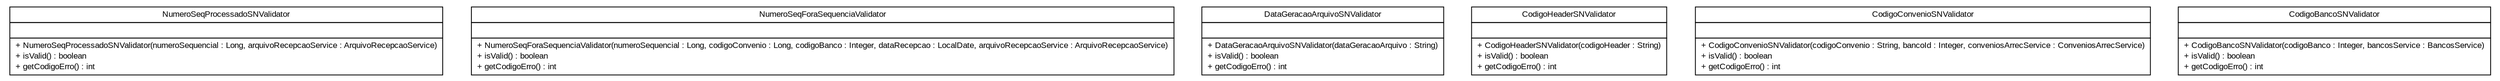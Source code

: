 #!/usr/local/bin/dot
#
# Class diagram 
# Generated by UMLGraph version R5_6 (http://www.umlgraph.org/)
#

digraph G {
	edge [fontname="arial",fontsize=10,labelfontname="arial",labelfontsize=10];
	node [fontname="arial",fontsize=10,shape=plaintext];
	nodesep=0.25;
	ranksep=0.5;
	// br.gov.to.sefaz.arr.processamento.validation.validator.header.simplesnacional.NumeroSeqProcessadoSNValidator
	c162875 [label=<<table title="br.gov.to.sefaz.arr.processamento.validation.validator.header.simplesnacional.NumeroSeqProcessadoSNValidator" border="0" cellborder="1" cellspacing="0" cellpadding="2" port="p" href="./NumeroSeqProcessadoSNValidator.html">
		<tr><td><table border="0" cellspacing="0" cellpadding="1">
<tr><td align="center" balign="center"> NumeroSeqProcessadoSNValidator </td></tr>
		</table></td></tr>
		<tr><td><table border="0" cellspacing="0" cellpadding="1">
<tr><td align="left" balign="left">  </td></tr>
		</table></td></tr>
		<tr><td><table border="0" cellspacing="0" cellpadding="1">
<tr><td align="left" balign="left"> + NumeroSeqProcessadoSNValidator(numeroSequencial : Long, arquivoRecepcaoService : ArquivoRecepcaoService) </td></tr>
<tr><td align="left" balign="left"> + isValid() : boolean </td></tr>
<tr><td align="left" balign="left"> + getCodigoErro() : int </td></tr>
		</table></td></tr>
		</table>>, URL="./NumeroSeqProcessadoSNValidator.html", fontname="arial", fontcolor="black", fontsize=10.0];
	// br.gov.to.sefaz.arr.processamento.validation.validator.header.simplesnacional.NumeroSeqForaSequenciaValidator
	c162876 [label=<<table title="br.gov.to.sefaz.arr.processamento.validation.validator.header.simplesnacional.NumeroSeqForaSequenciaValidator" border="0" cellborder="1" cellspacing="0" cellpadding="2" port="p" href="./NumeroSeqForaSequenciaValidator.html">
		<tr><td><table border="0" cellspacing="0" cellpadding="1">
<tr><td align="center" balign="center"> NumeroSeqForaSequenciaValidator </td></tr>
		</table></td></tr>
		<tr><td><table border="0" cellspacing="0" cellpadding="1">
<tr><td align="left" balign="left">  </td></tr>
		</table></td></tr>
		<tr><td><table border="0" cellspacing="0" cellpadding="1">
<tr><td align="left" balign="left"> + NumeroSeqForaSequenciaValidator(numeroSequencial : Long, codigoConvenio : Long, codigoBanco : Integer, dataRecepcao : LocalDate, arquivoRecepcaoService : ArquivoRecepcaoService) </td></tr>
<tr><td align="left" balign="left"> + isValid() : boolean </td></tr>
<tr><td align="left" balign="left"> + getCodigoErro() : int </td></tr>
		</table></td></tr>
		</table>>, URL="./NumeroSeqForaSequenciaValidator.html", fontname="arial", fontcolor="black", fontsize=10.0];
	// br.gov.to.sefaz.arr.processamento.validation.validator.header.simplesnacional.DataGeracaoArquivoSNValidator
	c162877 [label=<<table title="br.gov.to.sefaz.arr.processamento.validation.validator.header.simplesnacional.DataGeracaoArquivoSNValidator" border="0" cellborder="1" cellspacing="0" cellpadding="2" port="p" href="./DataGeracaoArquivoSNValidator.html">
		<tr><td><table border="0" cellspacing="0" cellpadding="1">
<tr><td align="center" balign="center"> DataGeracaoArquivoSNValidator </td></tr>
		</table></td></tr>
		<tr><td><table border="0" cellspacing="0" cellpadding="1">
<tr><td align="left" balign="left">  </td></tr>
		</table></td></tr>
		<tr><td><table border="0" cellspacing="0" cellpadding="1">
<tr><td align="left" balign="left"> + DataGeracaoArquivoSNValidator(dataGeracaoArquivo : String) </td></tr>
<tr><td align="left" balign="left"> + isValid() : boolean </td></tr>
<tr><td align="left" balign="left"> + getCodigoErro() : int </td></tr>
		</table></td></tr>
		</table>>, URL="./DataGeracaoArquivoSNValidator.html", fontname="arial", fontcolor="black", fontsize=10.0];
	// br.gov.to.sefaz.arr.processamento.validation.validator.header.simplesnacional.CodigoHeaderSNValidator
	c162878 [label=<<table title="br.gov.to.sefaz.arr.processamento.validation.validator.header.simplesnacional.CodigoHeaderSNValidator" border="0" cellborder="1" cellspacing="0" cellpadding="2" port="p" href="./CodigoHeaderSNValidator.html">
		<tr><td><table border="0" cellspacing="0" cellpadding="1">
<tr><td align="center" balign="center"> CodigoHeaderSNValidator </td></tr>
		</table></td></tr>
		<tr><td><table border="0" cellspacing="0" cellpadding="1">
<tr><td align="left" balign="left">  </td></tr>
		</table></td></tr>
		<tr><td><table border="0" cellspacing="0" cellpadding="1">
<tr><td align="left" balign="left"> + CodigoHeaderSNValidator(codigoHeader : String) </td></tr>
<tr><td align="left" balign="left"> + isValid() : boolean </td></tr>
<tr><td align="left" balign="left"> + getCodigoErro() : int </td></tr>
		</table></td></tr>
		</table>>, URL="./CodigoHeaderSNValidator.html", fontname="arial", fontcolor="black", fontsize=10.0];
	// br.gov.to.sefaz.arr.processamento.validation.validator.header.simplesnacional.CodigoConvenioSNValidator
	c162879 [label=<<table title="br.gov.to.sefaz.arr.processamento.validation.validator.header.simplesnacional.CodigoConvenioSNValidator" border="0" cellborder="1" cellspacing="0" cellpadding="2" port="p" href="./CodigoConvenioSNValidator.html">
		<tr><td><table border="0" cellspacing="0" cellpadding="1">
<tr><td align="center" balign="center"> CodigoConvenioSNValidator </td></tr>
		</table></td></tr>
		<tr><td><table border="0" cellspacing="0" cellpadding="1">
<tr><td align="left" balign="left">  </td></tr>
		</table></td></tr>
		<tr><td><table border="0" cellspacing="0" cellpadding="1">
<tr><td align="left" balign="left"> + CodigoConvenioSNValidator(codigoConvenio : String, bancoId : Integer, conveniosArrecService : ConveniosArrecService) </td></tr>
<tr><td align="left" balign="left"> + isValid() : boolean </td></tr>
<tr><td align="left" balign="left"> + getCodigoErro() : int </td></tr>
		</table></td></tr>
		</table>>, URL="./CodigoConvenioSNValidator.html", fontname="arial", fontcolor="black", fontsize=10.0];
	// br.gov.to.sefaz.arr.processamento.validation.validator.header.simplesnacional.CodigoBancoSNValidator
	c162880 [label=<<table title="br.gov.to.sefaz.arr.processamento.validation.validator.header.simplesnacional.CodigoBancoSNValidator" border="0" cellborder="1" cellspacing="0" cellpadding="2" port="p" href="./CodigoBancoSNValidator.html">
		<tr><td><table border="0" cellspacing="0" cellpadding="1">
<tr><td align="center" balign="center"> CodigoBancoSNValidator </td></tr>
		</table></td></tr>
		<tr><td><table border="0" cellspacing="0" cellpadding="1">
<tr><td align="left" balign="left">  </td></tr>
		</table></td></tr>
		<tr><td><table border="0" cellspacing="0" cellpadding="1">
<tr><td align="left" balign="left"> + CodigoBancoSNValidator(codigoBanco : Integer, bancosService : BancosService) </td></tr>
<tr><td align="left" balign="left"> + isValid() : boolean </td></tr>
<tr><td align="left" balign="left"> + getCodigoErro() : int </td></tr>
		</table></td></tr>
		</table>>, URL="./CodigoBancoSNValidator.html", fontname="arial", fontcolor="black", fontsize=10.0];
}

